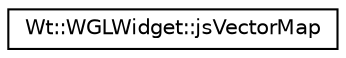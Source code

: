 digraph "Graphical Class Hierarchy"
{
 // LATEX_PDF_SIZE
  edge [fontname="Helvetica",fontsize="10",labelfontname="Helvetica",labelfontsize="10"];
  node [fontname="Helvetica",fontsize="10",shape=record];
  rankdir="LR";
  Node0 [label="Wt::WGLWidget::jsVectorMap",height=0.2,width=0.4,color="black", fillcolor="white", style="filled",URL="$structWt_1_1WGLWidget_1_1jsVectorMap.html",tooltip=" "];
}
